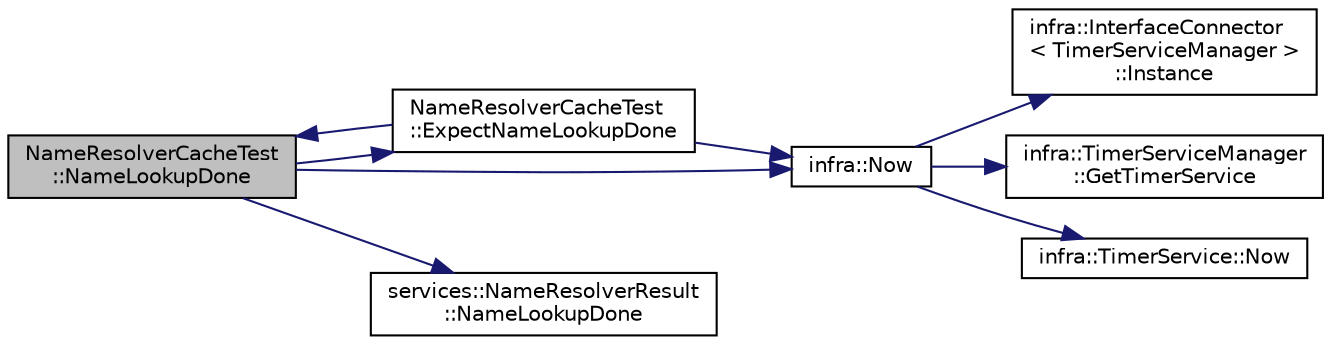 digraph "NameResolverCacheTest::NameLookupDone"
{
 // INTERACTIVE_SVG=YES
  edge [fontname="Helvetica",fontsize="10",labelfontname="Helvetica",labelfontsize="10"];
  node [fontname="Helvetica",fontsize="10",shape=record];
  rankdir="LR";
  Node27 [label="NameResolverCacheTest\l::NameLookupDone",height=0.2,width=0.4,color="black", fillcolor="grey75", style="filled", fontcolor="black"];
  Node27 -> Node28 [color="midnightblue",fontsize="10",style="solid",fontname="Helvetica"];
  Node28 [label="NameResolverCacheTest\l::ExpectNameLookupDone",height=0.2,width=0.4,color="black", fillcolor="white", style="filled",URL="$de/dcf/class_name_resolver_cache_test.html#a264ccda0a68454bbb514e69ab5417923"];
  Node28 -> Node27 [color="midnightblue",fontsize="10",style="solid",fontname="Helvetica"];
  Node28 -> Node29 [color="midnightblue",fontsize="10",style="solid",fontname="Helvetica"];
  Node29 [label="infra::Now",height=0.2,width=0.4,color="black", fillcolor="white", style="filled",URL="$d0/de3/namespaceinfra.html#ab53300a9f254119ad1fa94f11bc1fccc"];
  Node29 -> Node30 [color="midnightblue",fontsize="10",style="solid",fontname="Helvetica"];
  Node30 [label="infra::InterfaceConnector\l\< TimerServiceManager \>\l::Instance",height=0.2,width=0.4,color="black", fillcolor="white", style="filled",URL="$d3/d0e/classinfra_1_1_interface_connector.html#aed1d9e952d3d0dfa68e59ee4e868b380"];
  Node29 -> Node31 [color="midnightblue",fontsize="10",style="solid",fontname="Helvetica"];
  Node31 [label="infra::TimerServiceManager\l::GetTimerService",height=0.2,width=0.4,color="black", fillcolor="white", style="filled",URL="$db/d70/classinfra_1_1_timer_service_manager.html#a30dbf09013c8e949fbded56e40d2a103"];
  Node29 -> Node32 [color="midnightblue",fontsize="10",style="solid",fontname="Helvetica"];
  Node32 [label="infra::TimerService::Now",height=0.2,width=0.4,color="black", fillcolor="white", style="filled",URL="$da/def/classinfra_1_1_timer_service.html#acb34d2766047f27ebcd1f552916c9a99"];
  Node27 -> Node33 [color="midnightblue",fontsize="10",style="solid",fontname="Helvetica"];
  Node33 [label="services::NameResolverResult\l::NameLookupDone",height=0.2,width=0.4,color="black", fillcolor="white", style="filled",URL="$df/d75/classservices_1_1_name_resolver_result.html#af05454bbfd89bfd139bf63ec3df9d00a"];
  Node27 -> Node29 [color="midnightblue",fontsize="10",style="solid",fontname="Helvetica"];
}
